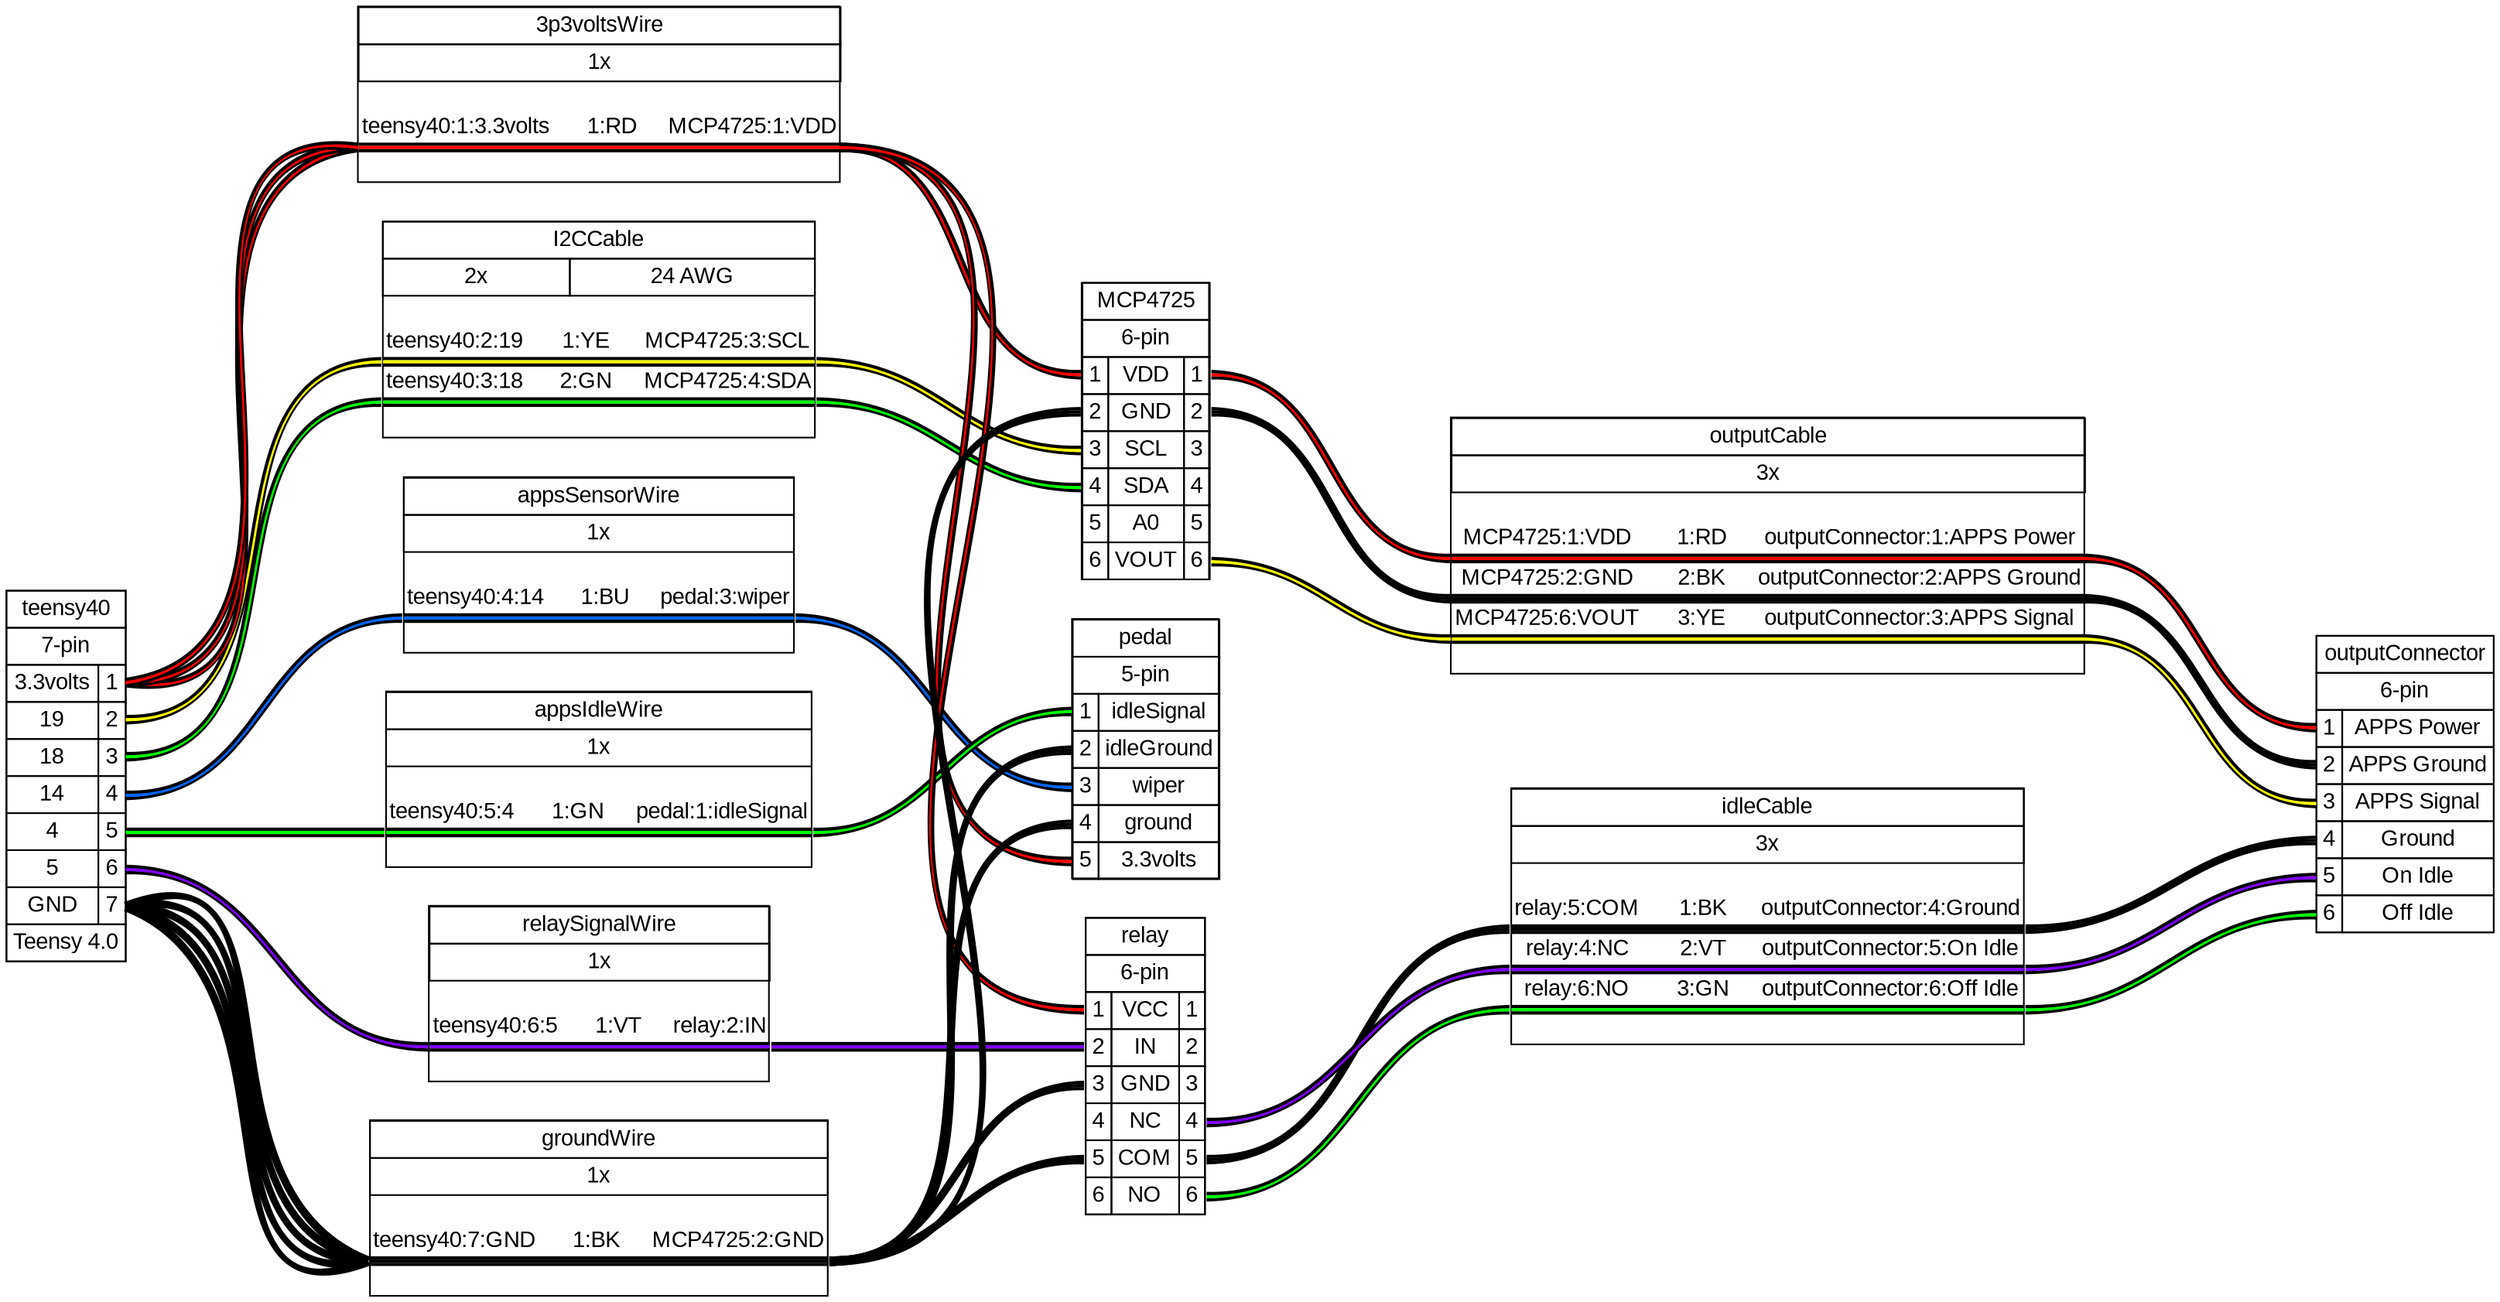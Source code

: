 graph {
// Graph generated by WireViz 0.3.2
// https://github.com/formatc1702/WireViz
	graph [bgcolor="#FFFFFF" fontname=arial nodesep=0.33 rankdir=LR ranksep=2]
	node [fillcolor="#FFFFFF" fontname=arial height=0 margin=0 shape=none style=filled width=0]
	edge [fontname=arial style=bold]
	teensy40 [label=<
<table border="0" cellspacing="0" cellpadding="0">
 <tr><td>
  <table border="0" cellspacing="0" cellpadding="3" cellborder="1"><tr>
   <td balign="left">teensy40</td>
  </tr></table>
 </td></tr>
 <tr><td>
  <table border="0" cellspacing="0" cellpadding="3" cellborder="1"><tr>
   <td balign="left">7-pin</td>
  </tr></table>
 </td></tr>
 <tr><td>
  <table border="0" cellspacing="0" cellpadding="3" cellborder="1">
   <tr>
    <td>3.3volts</td>
    <td port="p1r">1</td>
   </tr>
   <tr>
    <td>19</td>
    <td port="p2r">2</td>
   </tr>
   <tr>
    <td>18</td>
    <td port="p3r">3</td>
   </tr>
   <tr>
    <td>14</td>
    <td port="p4r">4</td>
   </tr>
   <tr>
    <td>4</td>
    <td port="p5r">5</td>
   </tr>
   <tr>
    <td>5</td>
    <td port="p6r">6</td>
   </tr>
   <tr>
    <td>GND</td>
    <td port="p7r">7</td>
   </tr>
  </table>
 </td></tr>
 <tr><td>
  <table border="0" cellspacing="0" cellpadding="3" cellborder="1"><tr>
   <td balign="left">Teensy 4.0</td>
  </tr></table>
 </td></tr>
</table>
> fillcolor="#FFFFFF" shape=box style=filled]
	MCP4725 [label=<
<table border="0" cellspacing="0" cellpadding="0">
 <tr><td>
  <table border="0" cellspacing="0" cellpadding="3" cellborder="1"><tr>
   <td balign="left">MCP4725</td>
  </tr></table>
 </td></tr>
 <tr><td>
  <table border="0" cellspacing="0" cellpadding="3" cellborder="1"><tr>
   <td balign="left">6-pin</td>
  </tr></table>
 </td></tr>
 <tr><td>
  <table border="0" cellspacing="0" cellpadding="3" cellborder="1">
   <tr>
    <td port="p1l">1</td>
    <td>VDD</td>
    <td port="p1r">1</td>
   </tr>
   <tr>
    <td port="p2l">2</td>
    <td>GND</td>
    <td port="p2r">2</td>
   </tr>
   <tr>
    <td port="p3l">3</td>
    <td>SCL</td>
    <td port="p3r">3</td>
   </tr>
   <tr>
    <td port="p4l">4</td>
    <td>SDA</td>
    <td port="p4r">4</td>
   </tr>
   <tr>
    <td port="p5l">5</td>
    <td>A0</td>
    <td port="p5r">5</td>
   </tr>
   <tr>
    <td port="p6l">6</td>
    <td>VOUT</td>
    <td port="p6r">6</td>
   </tr>
  </table>
 </td></tr>
</table>
> fillcolor="#FFFFFF" shape=box style=filled]
	pedal [label=<
<table border="0" cellspacing="0" cellpadding="0">
 <tr><td>
  <table border="0" cellspacing="0" cellpadding="3" cellborder="1"><tr>
   <td balign="left">pedal</td>
  </tr></table>
 </td></tr>
 <tr><td>
  <table border="0" cellspacing="0" cellpadding="3" cellborder="1"><tr>
   <td balign="left">5-pin</td>
  </tr></table>
 </td></tr>
 <tr><td>
  <table border="0" cellspacing="0" cellpadding="3" cellborder="1">
   <tr>
    <td port="p1l">1</td>
    <td>idleSignal</td>
   </tr>
   <tr>
    <td port="p2l">2</td>
    <td>idleGround</td>
   </tr>
   <tr>
    <td port="p3l">3</td>
    <td>wiper</td>
   </tr>
   <tr>
    <td port="p4l">4</td>
    <td>ground</td>
   </tr>
   <tr>
    <td port="p5l">5</td>
    <td>3.3volts</td>
   </tr>
  </table>
 </td></tr>
</table>
> fillcolor="#FFFFFF" shape=box style=filled]
	relay [label=<
<table border="0" cellspacing="0" cellpadding="0">
 <tr><td>
  <table border="0" cellspacing="0" cellpadding="3" cellborder="1"><tr>
   <td balign="left">relay</td>
  </tr></table>
 </td></tr>
 <tr><td>
  <table border="0" cellspacing="0" cellpadding="3" cellborder="1"><tr>
   <td balign="left">6-pin</td>
  </tr></table>
 </td></tr>
 <tr><td>
  <table border="0" cellspacing="0" cellpadding="3" cellborder="1">
   <tr>
    <td port="p1l">1</td>
    <td>VCC</td>
    <td port="p1r">1</td>
   </tr>
   <tr>
    <td port="p2l">2</td>
    <td>IN</td>
    <td port="p2r">2</td>
   </tr>
   <tr>
    <td port="p3l">3</td>
    <td>GND</td>
    <td port="p3r">3</td>
   </tr>
   <tr>
    <td port="p4l">4</td>
    <td>NC</td>
    <td port="p4r">4</td>
   </tr>
   <tr>
    <td port="p5l">5</td>
    <td>COM</td>
    <td port="p5r">5</td>
   </tr>
   <tr>
    <td port="p6l">6</td>
    <td>NO</td>
    <td port="p6r">6</td>
   </tr>
  </table>
 </td></tr>
</table>
> fillcolor="#FFFFFF" shape=box style=filled]
	outputConnector [label=<
<table border="0" cellspacing="0" cellpadding="0">
 <tr><td>
  <table border="0" cellspacing="0" cellpadding="3" cellborder="1"><tr>
   <td balign="left">outputConnector</td>
  </tr></table>
 </td></tr>
 <tr><td>
  <table border="0" cellspacing="0" cellpadding="3" cellborder="1"><tr>
   <td balign="left">6-pin</td>
  </tr></table>
 </td></tr>
 <tr><td>
  <table border="0" cellspacing="0" cellpadding="3" cellborder="1">
   <tr>
    <td port="p1l">1</td>
    <td>APPS Power</td>
   </tr>
   <tr>
    <td port="p2l">2</td>
    <td>APPS Ground</td>
   </tr>
   <tr>
    <td port="p3l">3</td>
    <td>APPS Signal</td>
   </tr>
   <tr>
    <td port="p4l">4</td>
    <td>Ground</td>
   </tr>
   <tr>
    <td port="p5l">5</td>
    <td>On Idle</td>
   </tr>
   <tr>
    <td port="p6l">6</td>
    <td>Off Idle</td>
   </tr>
  </table>
 </td></tr>
</table>
> fillcolor="#FFFFFF" shape=box style=filled]
	edge [color="#000000:#ffff00:#000000"]
	teensy40:p2r:e -- I2CCable:w1:w
	I2CCable:w1:e -- MCP4725:p3l:w
	edge [color="#000000:#00ff00:#000000"]
	teensy40:p3r:e -- I2CCable:w2:w
	I2CCable:w2:e -- MCP4725:p4l:w
	I2CCable [label=<
<table border="0" cellspacing="0" cellpadding="0">
 <tr><td>
  <table border="0" cellspacing="0" cellpadding="3" cellborder="1"><tr>
   <td balign="left">I2CCable</td>
  </tr></table>
 </td></tr>
 <tr><td>
  <table border="0" cellspacing="0" cellpadding="3" cellborder="1"><tr>
   <td balign="left">2x</td>
   <td balign="left">24 AWG</td>
  </tr></table>
 </td></tr>
 <tr><td>
  <table border="0" cellspacing="0" cellborder="0">
   <tr><td>&nbsp;</td></tr>
   <tr>
    <td>teensy40:2:19</td>
    <td>
     1:YE
    </td>
    <td>MCP4725:3:SCL</td>
   </tr>
   <tr>
    <td colspan="3" border="0" cellspacing="0" cellpadding="0" port="w1" height="6">
     <table cellspacing="0" cellborder="0" border="0">
      <tr><td colspan="3" cellpadding="0" height="2" bgcolor="#000000" border="0"></td></tr>
      <tr><td colspan="3" cellpadding="0" height="2" bgcolor="#ffff00" border="0"></td></tr>
      <tr><td colspan="3" cellpadding="0" height="2" bgcolor="#000000" border="0"></td></tr>
     </table>
    </td>
   </tr>
   <tr>
    <td>teensy40:3:18</td>
    <td>
     2:GN
    </td>
    <td>MCP4725:4:SDA</td>
   </tr>
   <tr>
    <td colspan="3" border="0" cellspacing="0" cellpadding="0" port="w2" height="6">
     <table cellspacing="0" cellborder="0" border="0">
      <tr><td colspan="3" cellpadding="0" height="2" bgcolor="#000000" border="0"></td></tr>
      <tr><td colspan="3" cellpadding="0" height="2" bgcolor="#00ff00" border="0"></td></tr>
      <tr><td colspan="3" cellpadding="0" height="2" bgcolor="#000000" border="0"></td></tr>
     </table>
    </td>
   </tr>
   <tr><td>&nbsp;</td></tr>
  </table>
 </td></tr>
</table>
> fillcolor="#FFFFFF" shape=box style=filled]
	edge [color="#000000:#ff0000:#000000"]
	MCP4725:p1r:e -- outputCable:w1:w
	outputCable:w1:e -- outputConnector:p1l:w
	edge [color="#000000:#000000:#000000"]
	MCP4725:p2r:e -- outputCable:w2:w
	outputCable:w2:e -- outputConnector:p2l:w
	edge [color="#000000:#ffff00:#000000"]
	MCP4725:p6r:e -- outputCable:w3:w
	outputCable:w3:e -- outputConnector:p3l:w
	outputCable [label=<
<table border="0" cellspacing="0" cellpadding="0">
 <tr><td>
  <table border="0" cellspacing="0" cellpadding="3" cellborder="1"><tr>
   <td balign="left">outputCable</td>
  </tr></table>
 </td></tr>
 <tr><td>
  <table border="0" cellspacing="0" cellpadding="3" cellborder="1"><tr>
   <td balign="left">3x</td>
  </tr></table>
 </td></tr>
 <tr><td>
  <table border="0" cellspacing="0" cellborder="0">
   <tr><td>&nbsp;</td></tr>
   <tr>
    <td>MCP4725:1:VDD</td>
    <td>
     1:RD
    </td>
    <td>outputConnector:1:APPS Power</td>
   </tr>
   <tr>
    <td colspan="3" border="0" cellspacing="0" cellpadding="0" port="w1" height="6">
     <table cellspacing="0" cellborder="0" border="0">
      <tr><td colspan="3" cellpadding="0" height="2" bgcolor="#000000" border="0"></td></tr>
      <tr><td colspan="3" cellpadding="0" height="2" bgcolor="#ff0000" border="0"></td></tr>
      <tr><td colspan="3" cellpadding="0" height="2" bgcolor="#000000" border="0"></td></tr>
     </table>
    </td>
   </tr>
   <tr>
    <td>MCP4725:2:GND</td>
    <td>
     2:BK
    </td>
    <td>outputConnector:2:APPS Ground</td>
   </tr>
   <tr>
    <td colspan="3" border="0" cellspacing="0" cellpadding="0" port="w2" height="6">
     <table cellspacing="0" cellborder="0" border="0">
      <tr><td colspan="3" cellpadding="0" height="2" bgcolor="#000000" border="0"></td></tr>
      <tr><td colspan="3" cellpadding="0" height="2" bgcolor="#000000" border="0"></td></tr>
      <tr><td colspan="3" cellpadding="0" height="2" bgcolor="#000000" border="0"></td></tr>
     </table>
    </td>
   </tr>
   <tr>
    <td>MCP4725:6:VOUT</td>
    <td>
     3:YE
    </td>
    <td>outputConnector:3:APPS Signal</td>
   </tr>
   <tr>
    <td colspan="3" border="0" cellspacing="0" cellpadding="0" port="w3" height="6">
     <table cellspacing="0" cellborder="0" border="0">
      <tr><td colspan="3" cellpadding="0" height="2" bgcolor="#000000" border="0"></td></tr>
      <tr><td colspan="3" cellpadding="0" height="2" bgcolor="#ffff00" border="0"></td></tr>
      <tr><td colspan="3" cellpadding="0" height="2" bgcolor="#000000" border="0"></td></tr>
     </table>
    </td>
   </tr>
   <tr><td>&nbsp;</td></tr>
  </table>
 </td></tr>
</table>
> fillcolor="#FFFFFF" shape=box style=filled]
	edge [color="#000000:#0066ff:#000000"]
	teensy40:p4r:e -- appsSensorWire:w1:w
	appsSensorWire:w1:e -- pedal:p3l:w
	appsSensorWire [label=<
<table border="0" cellspacing="0" cellpadding="0">
 <tr><td>
  <table border="0" cellspacing="0" cellpadding="3" cellborder="1"><tr>
   <td balign="left">appsSensorWire</td>
  </tr></table>
 </td></tr>
 <tr><td>
  <table border="0" cellspacing="0" cellpadding="3" cellborder="1"><tr>
   <td balign="left">1x</td>
  </tr></table>
 </td></tr>
 <tr><td>
  <table border="0" cellspacing="0" cellborder="0">
   <tr><td>&nbsp;</td></tr>
   <tr>
    <td>teensy40:4:14</td>
    <td>
     1:BU
    </td>
    <td>pedal:3:wiper</td>
   </tr>
   <tr>
    <td colspan="3" border="0" cellspacing="0" cellpadding="0" port="w1" height="6">
     <table cellspacing="0" cellborder="0" border="0">
      <tr><td colspan="3" cellpadding="0" height="2" bgcolor="#000000" border="0"></td></tr>
      <tr><td colspan="3" cellpadding="0" height="2" bgcolor="#0066ff" border="0"></td></tr>
      <tr><td colspan="3" cellpadding="0" height="2" bgcolor="#000000" border="0"></td></tr>
     </table>
    </td>
   </tr>
   <tr><td>&nbsp;</td></tr>
  </table>
 </td></tr>
</table>
> fillcolor="#FFFFFF" shape=box style=filled]
	edge [color="#000000:#00ff00:#000000"]
	teensy40:p5r:e -- appsIdleWire:w1:w
	appsIdleWire:w1:e -- pedal:p1l:w
	appsIdleWire [label=<
<table border="0" cellspacing="0" cellpadding="0">
 <tr><td>
  <table border="0" cellspacing="0" cellpadding="3" cellborder="1"><tr>
   <td balign="left">appsIdleWire</td>
  </tr></table>
 </td></tr>
 <tr><td>
  <table border="0" cellspacing="0" cellpadding="3" cellborder="1"><tr>
   <td balign="left">1x</td>
  </tr></table>
 </td></tr>
 <tr><td>
  <table border="0" cellspacing="0" cellborder="0">
   <tr><td>&nbsp;</td></tr>
   <tr>
    <td>teensy40:5:4</td>
    <td>
     1:GN
    </td>
    <td>pedal:1:idleSignal</td>
   </tr>
   <tr>
    <td colspan="3" border="0" cellspacing="0" cellpadding="0" port="w1" height="6">
     <table cellspacing="0" cellborder="0" border="0">
      <tr><td colspan="3" cellpadding="0" height="2" bgcolor="#000000" border="0"></td></tr>
      <tr><td colspan="3" cellpadding="0" height="2" bgcolor="#00ff00" border="0"></td></tr>
      <tr><td colspan="3" cellpadding="0" height="2" bgcolor="#000000" border="0"></td></tr>
     </table>
    </td>
   </tr>
   <tr><td>&nbsp;</td></tr>
  </table>
 </td></tr>
</table>
> fillcolor="#FFFFFF" shape=box style=filled]
	edge [color="#000000:#8000ff:#000000"]
	teensy40:p6r:e -- relaySignalWire:w1:w
	relaySignalWire:w1:e -- relay:p2l:w
	relaySignalWire [label=<
<table border="0" cellspacing="0" cellpadding="0">
 <tr><td>
  <table border="0" cellspacing="0" cellpadding="3" cellborder="1"><tr>
   <td balign="left">relaySignalWire</td>
  </tr></table>
 </td></tr>
 <tr><td>
  <table border="0" cellspacing="0" cellpadding="3" cellborder="1"><tr>
   <td balign="left">1x</td>
  </tr></table>
 </td></tr>
 <tr><td>
  <table border="0" cellspacing="0" cellborder="0">
   <tr><td>&nbsp;</td></tr>
   <tr>
    <td>teensy40:6:5</td>
    <td>
     1:VT
    </td>
    <td>relay:2:IN</td>
   </tr>
   <tr>
    <td colspan="3" border="0" cellspacing="0" cellpadding="0" port="w1" height="6">
     <table cellspacing="0" cellborder="0" border="0">
      <tr><td colspan="3" cellpadding="0" height="2" bgcolor="#000000" border="0"></td></tr>
      <tr><td colspan="3" cellpadding="0" height="2" bgcolor="#8000ff" border="0"></td></tr>
      <tr><td colspan="3" cellpadding="0" height="2" bgcolor="#000000" border="0"></td></tr>
     </table>
    </td>
   </tr>
   <tr><td>&nbsp;</td></tr>
  </table>
 </td></tr>
</table>
> fillcolor="#FFFFFF" shape=box style=filled]
	edge [color="#000000:#000000:#000000"]
	relay:p5r:e -- idleCable:w1:w
	idleCable:w1:e -- outputConnector:p4l:w
	edge [color="#000000:#8000ff:#000000"]
	relay:p4r:e -- idleCable:w2:w
	idleCable:w2:e -- outputConnector:p5l:w
	edge [color="#000000:#00ff00:#000000"]
	relay:p6r:e -- idleCable:w3:w
	idleCable:w3:e -- outputConnector:p6l:w
	idleCable [label=<
<table border="0" cellspacing="0" cellpadding="0">
 <tr><td>
  <table border="0" cellspacing="0" cellpadding="3" cellborder="1"><tr>
   <td balign="left">idleCable</td>
  </tr></table>
 </td></tr>
 <tr><td>
  <table border="0" cellspacing="0" cellpadding="3" cellborder="1"><tr>
   <td balign="left">3x</td>
  </tr></table>
 </td></tr>
 <tr><td>
  <table border="0" cellspacing="0" cellborder="0">
   <tr><td>&nbsp;</td></tr>
   <tr>
    <td>relay:5:COM</td>
    <td>
     1:BK
    </td>
    <td>outputConnector:4:Ground</td>
   </tr>
   <tr>
    <td colspan="3" border="0" cellspacing="0" cellpadding="0" port="w1" height="6">
     <table cellspacing="0" cellborder="0" border="0">
      <tr><td colspan="3" cellpadding="0" height="2" bgcolor="#000000" border="0"></td></tr>
      <tr><td colspan="3" cellpadding="0" height="2" bgcolor="#000000" border="0"></td></tr>
      <tr><td colspan="3" cellpadding="0" height="2" bgcolor="#000000" border="0"></td></tr>
     </table>
    </td>
   </tr>
   <tr>
    <td>relay:4:NC</td>
    <td>
     2:VT
    </td>
    <td>outputConnector:5:On Idle</td>
   </tr>
   <tr>
    <td colspan="3" border="0" cellspacing="0" cellpadding="0" port="w2" height="6">
     <table cellspacing="0" cellborder="0" border="0">
      <tr><td colspan="3" cellpadding="0" height="2" bgcolor="#000000" border="0"></td></tr>
      <tr><td colspan="3" cellpadding="0" height="2" bgcolor="#8000ff" border="0"></td></tr>
      <tr><td colspan="3" cellpadding="0" height="2" bgcolor="#000000" border="0"></td></tr>
     </table>
    </td>
   </tr>
   <tr>
    <td>relay:6:NO</td>
    <td>
     3:GN
    </td>
    <td>outputConnector:6:Off Idle</td>
   </tr>
   <tr>
    <td colspan="3" border="0" cellspacing="0" cellpadding="0" port="w3" height="6">
     <table cellspacing="0" cellborder="0" border="0">
      <tr><td colspan="3" cellpadding="0" height="2" bgcolor="#000000" border="0"></td></tr>
      <tr><td colspan="3" cellpadding="0" height="2" bgcolor="#00ff00" border="0"></td></tr>
      <tr><td colspan="3" cellpadding="0" height="2" bgcolor="#000000" border="0"></td></tr>
     </table>
    </td>
   </tr>
   <tr><td>&nbsp;</td></tr>
  </table>
 </td></tr>
</table>
> fillcolor="#FFFFFF" shape=box style=filled]
	edge [color="#000000:#ff0000:#000000"]
	teensy40:p1r:e -- "3p3voltsWire":w1:w
	"3p3voltsWire":w1:e -- MCP4725:p1l:w
	edge [color="#000000:#ff0000:#000000"]
	teensy40:p1r:e -- "3p3voltsWire":w1:w
	"3p3voltsWire":w1:e -- relay:p1l:w
	edge [color="#000000:#ff0000:#000000"]
	teensy40:p1r:e -- "3p3voltsWire":w1:w
	"3p3voltsWire":w1:e -- pedal:p5l:w
	"3p3voltsWire" [label=<
<table border="0" cellspacing="0" cellpadding="0">
 <tr><td>
  <table border="0" cellspacing="0" cellpadding="3" cellborder="1"><tr>
   <td balign="left">3p3voltsWire</td>
  </tr></table>
 </td></tr>
 <tr><td>
  <table border="0" cellspacing="0" cellpadding="3" cellborder="1"><tr>
   <td balign="left">1x</td>
  </tr></table>
 </td></tr>
 <tr><td>
  <table border="0" cellspacing="0" cellborder="0">
   <tr><td>&nbsp;</td></tr>
   <tr>
    <td>teensy40:1:3.3volts</td>
    <td>
     1:RD
    </td>
    <td>MCP4725:1:VDD</td>
   </tr>
   <tr>
    <td colspan="3" border="0" cellspacing="0" cellpadding="0" port="w1" height="6">
     <table cellspacing="0" cellborder="0" border="0">
      <tr><td colspan="3" cellpadding="0" height="2" bgcolor="#000000" border="0"></td></tr>
      <tr><td colspan="3" cellpadding="0" height="2" bgcolor="#ff0000" border="0"></td></tr>
      <tr><td colspan="3" cellpadding="0" height="2" bgcolor="#000000" border="0"></td></tr>
     </table>
    </td>
   </tr>
   <tr><td>&nbsp;</td></tr>
  </table>
 </td></tr>
</table>
> fillcolor="#FFFFFF" shape=box style=filled]
	edge [color="#000000:#000000:#000000"]
	teensy40:p7r:e -- groundWire:w1:w
	groundWire:w1:e -- MCP4725:p2l:w
	edge [color="#000000:#000000:#000000"]
	teensy40:p7r:e -- groundWire:w1:w
	groundWire:w1:e -- pedal:p2l:w
	edge [color="#000000:#000000:#000000"]
	teensy40:p7r:e -- groundWire:w1:w
	groundWire:w1:e -- pedal:p4l:w
	edge [color="#000000:#000000:#000000"]
	teensy40:p7r:e -- groundWire:w1:w
	groundWire:w1:e -- relay:p3l:w
	edge [color="#000000:#000000:#000000"]
	teensy40:p7r:e -- groundWire:w1:w
	groundWire:w1:e -- relay:p5l:w
	groundWire [label=<
<table border="0" cellspacing="0" cellpadding="0">
 <tr><td>
  <table border="0" cellspacing="0" cellpadding="3" cellborder="1"><tr>
   <td balign="left">groundWire</td>
  </tr></table>
 </td></tr>
 <tr><td>
  <table border="0" cellspacing="0" cellpadding="3" cellborder="1"><tr>
   <td balign="left">1x</td>
  </tr></table>
 </td></tr>
 <tr><td>
  <table border="0" cellspacing="0" cellborder="0">
   <tr><td>&nbsp;</td></tr>
   <tr>
    <td>teensy40:7:GND</td>
    <td>
     1:BK
    </td>
    <td>MCP4725:2:GND</td>
   </tr>
   <tr>
    <td colspan="3" border="0" cellspacing="0" cellpadding="0" port="w1" height="6">
     <table cellspacing="0" cellborder="0" border="0">
      <tr><td colspan="3" cellpadding="0" height="2" bgcolor="#000000" border="0"></td></tr>
      <tr><td colspan="3" cellpadding="0" height="2" bgcolor="#000000" border="0"></td></tr>
      <tr><td colspan="3" cellpadding="0" height="2" bgcolor="#000000" border="0"></td></tr>
     </table>
    </td>
   </tr>
   <tr><td>&nbsp;</td></tr>
  </table>
 </td></tr>
</table>
> fillcolor="#FFFFFF" shape=box style=filled]
}
